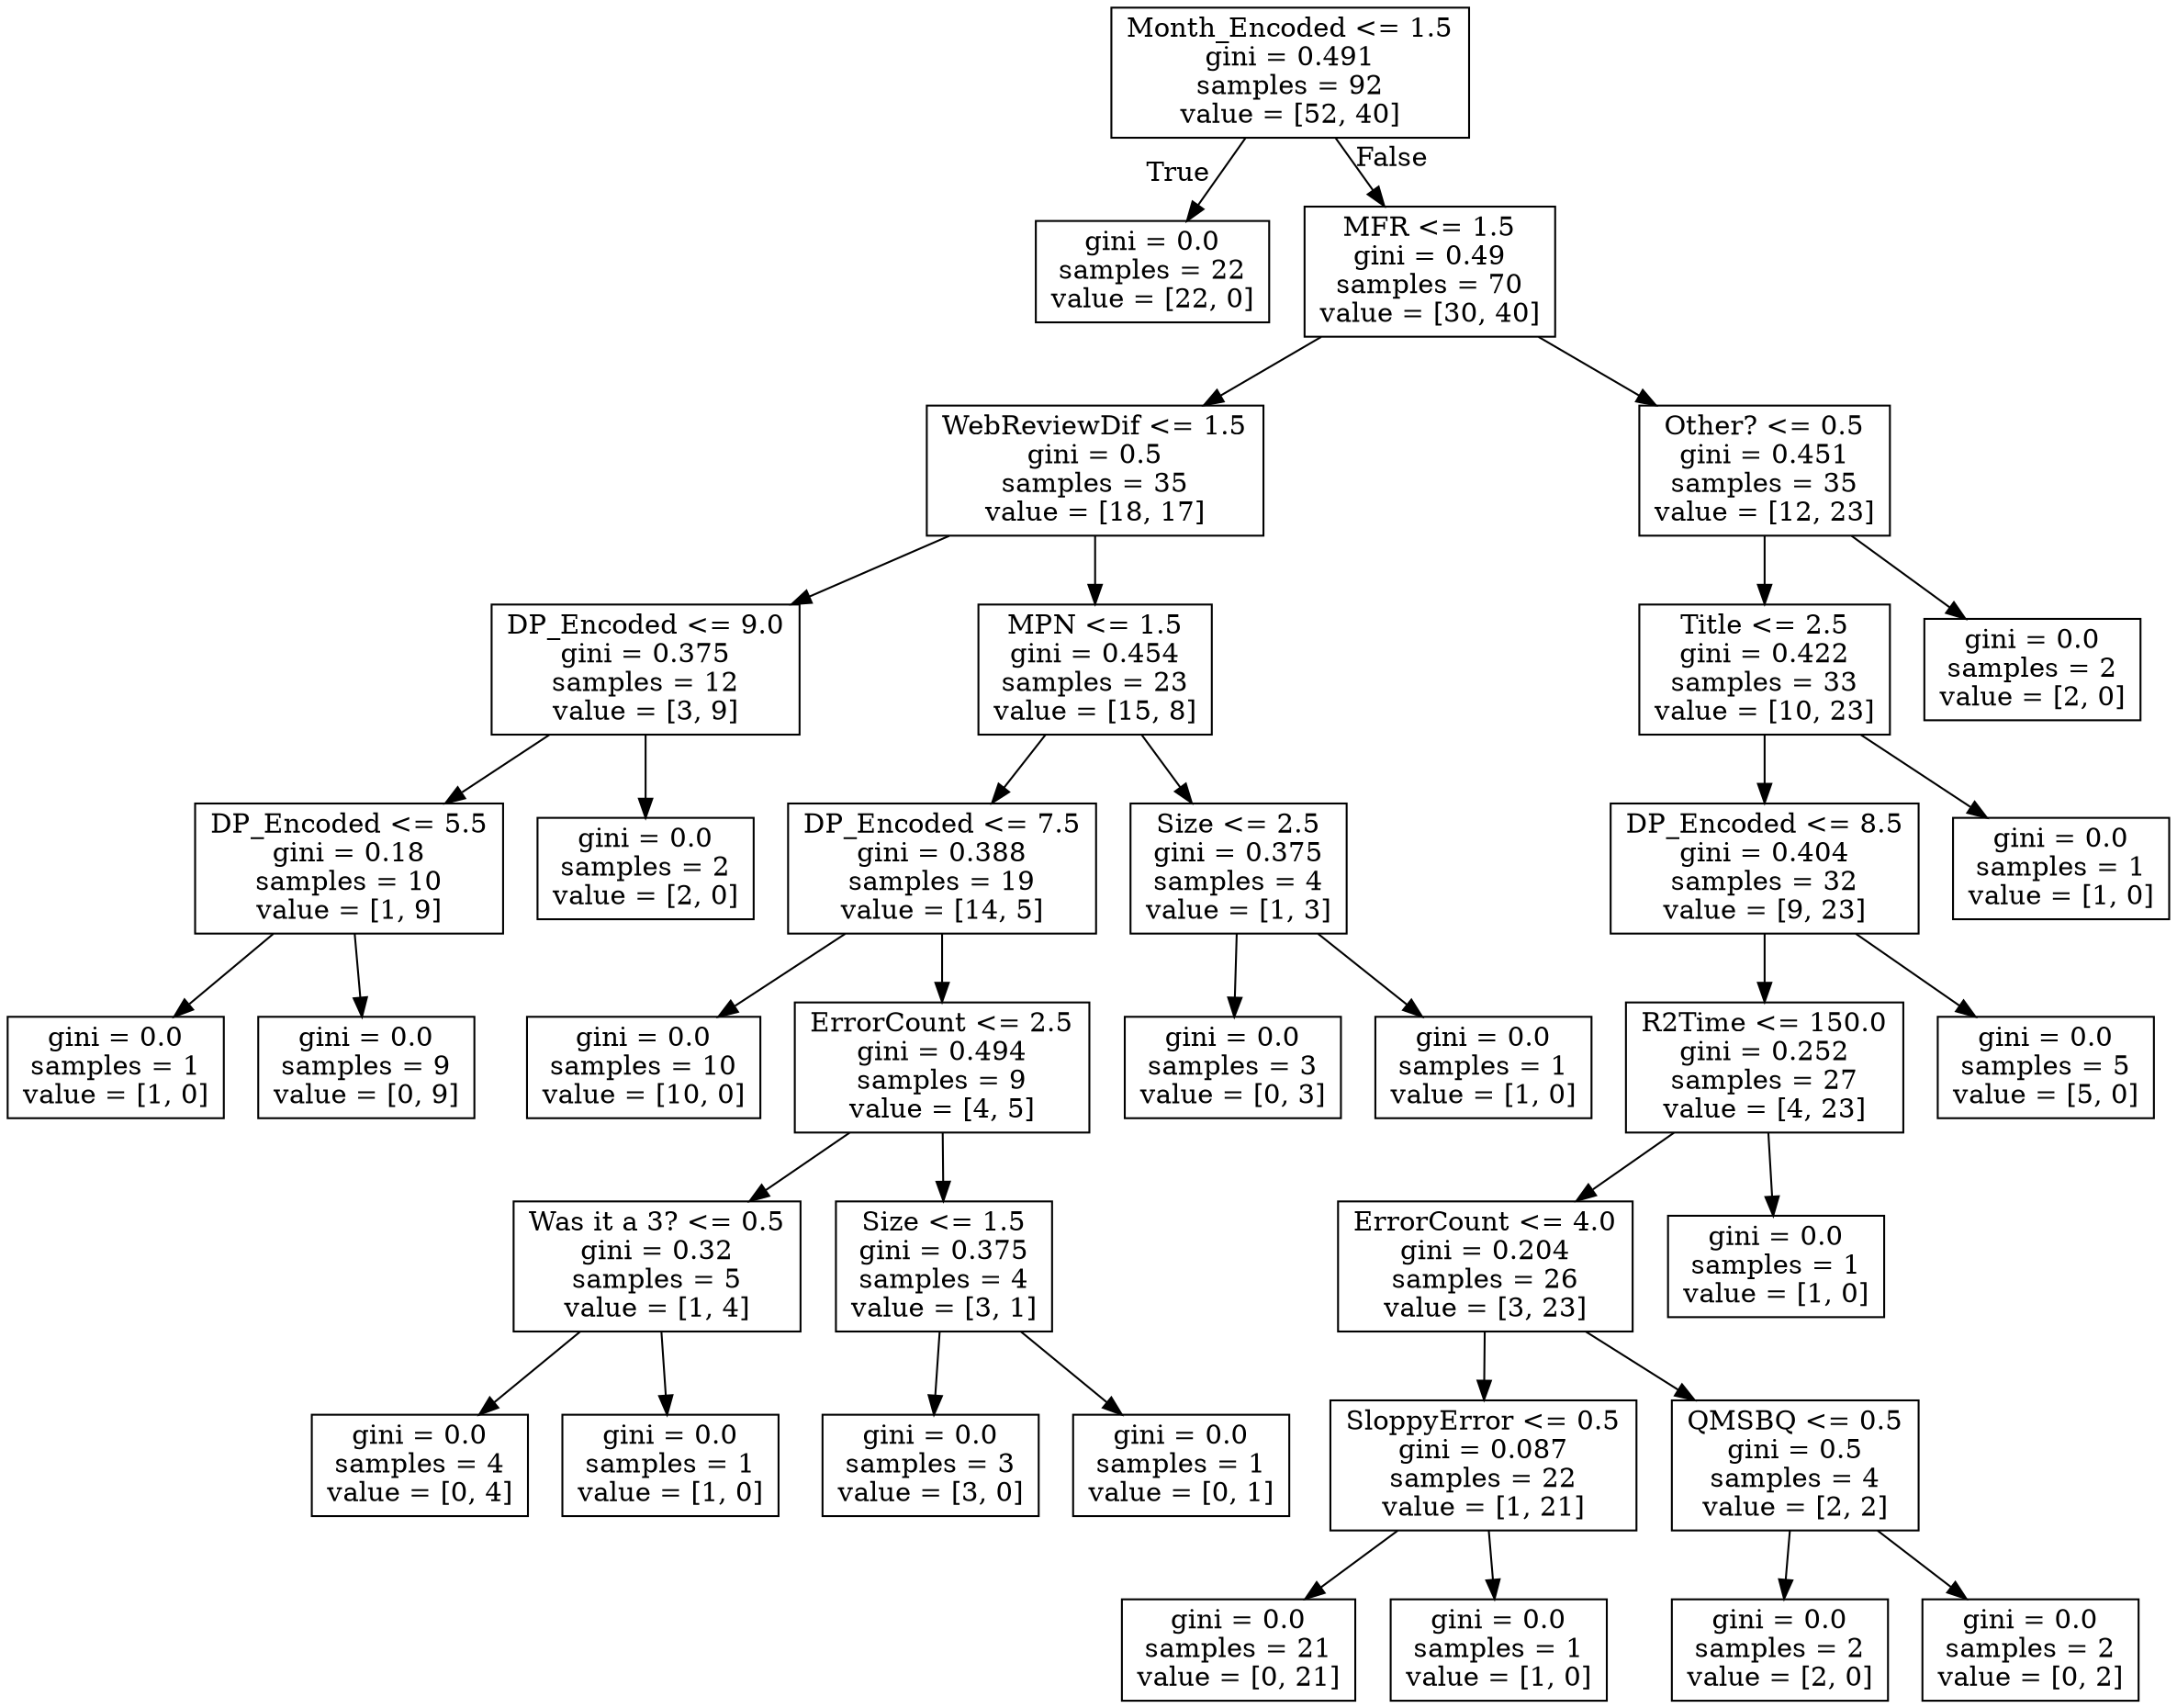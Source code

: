 digraph Tree {
node [shape=box] ;
0 [label="Month_Encoded <= 1.5\ngini = 0.491\nsamples = 92\nvalue = [52, 40]"] ;
1 [label="gini = 0.0\nsamples = 22\nvalue = [22, 0]"] ;
0 -> 1 [labeldistance=2.5, labelangle=45, headlabel="True"] ;
2 [label="MFR <= 1.5\ngini = 0.49\nsamples = 70\nvalue = [30, 40]"] ;
0 -> 2 [labeldistance=2.5, labelangle=-45, headlabel="False"] ;
3 [label="WebReviewDif <= 1.5\ngini = 0.5\nsamples = 35\nvalue = [18, 17]"] ;
2 -> 3 ;
4 [label="DP_Encoded <= 9.0\ngini = 0.375\nsamples = 12\nvalue = [3, 9]"] ;
3 -> 4 ;
5 [label="DP_Encoded <= 5.5\ngini = 0.18\nsamples = 10\nvalue = [1, 9]"] ;
4 -> 5 ;
6 [label="gini = 0.0\nsamples = 1\nvalue = [1, 0]"] ;
5 -> 6 ;
7 [label="gini = 0.0\nsamples = 9\nvalue = [0, 9]"] ;
5 -> 7 ;
8 [label="gini = 0.0\nsamples = 2\nvalue = [2, 0]"] ;
4 -> 8 ;
9 [label="MPN <= 1.5\ngini = 0.454\nsamples = 23\nvalue = [15, 8]"] ;
3 -> 9 ;
10 [label="DP_Encoded <= 7.5\ngini = 0.388\nsamples = 19\nvalue = [14, 5]"] ;
9 -> 10 ;
11 [label="gini = 0.0\nsamples = 10\nvalue = [10, 0]"] ;
10 -> 11 ;
12 [label="ErrorCount <= 2.5\ngini = 0.494\nsamples = 9\nvalue = [4, 5]"] ;
10 -> 12 ;
13 [label="Was it a 3? <= 0.5\ngini = 0.32\nsamples = 5\nvalue = [1, 4]"] ;
12 -> 13 ;
14 [label="gini = 0.0\nsamples = 4\nvalue = [0, 4]"] ;
13 -> 14 ;
15 [label="gini = 0.0\nsamples = 1\nvalue = [1, 0]"] ;
13 -> 15 ;
16 [label="Size <= 1.5\ngini = 0.375\nsamples = 4\nvalue = [3, 1]"] ;
12 -> 16 ;
17 [label="gini = 0.0\nsamples = 3\nvalue = [3, 0]"] ;
16 -> 17 ;
18 [label="gini = 0.0\nsamples = 1\nvalue = [0, 1]"] ;
16 -> 18 ;
19 [label="Size <= 2.5\ngini = 0.375\nsamples = 4\nvalue = [1, 3]"] ;
9 -> 19 ;
20 [label="gini = 0.0\nsamples = 3\nvalue = [0, 3]"] ;
19 -> 20 ;
21 [label="gini = 0.0\nsamples = 1\nvalue = [1, 0]"] ;
19 -> 21 ;
22 [label="Other? <= 0.5\ngini = 0.451\nsamples = 35\nvalue = [12, 23]"] ;
2 -> 22 ;
23 [label="Title <= 2.5\ngini = 0.422\nsamples = 33\nvalue = [10, 23]"] ;
22 -> 23 ;
24 [label="DP_Encoded <= 8.5\ngini = 0.404\nsamples = 32\nvalue = [9, 23]"] ;
23 -> 24 ;
25 [label="R2Time <= 150.0\ngini = 0.252\nsamples = 27\nvalue = [4, 23]"] ;
24 -> 25 ;
26 [label="ErrorCount <= 4.0\ngini = 0.204\nsamples = 26\nvalue = [3, 23]"] ;
25 -> 26 ;
27 [label="SloppyError <= 0.5\ngini = 0.087\nsamples = 22\nvalue = [1, 21]"] ;
26 -> 27 ;
28 [label="gini = 0.0\nsamples = 21\nvalue = [0, 21]"] ;
27 -> 28 ;
29 [label="gini = 0.0\nsamples = 1\nvalue = [1, 0]"] ;
27 -> 29 ;
30 [label="QMSBQ <= 0.5\ngini = 0.5\nsamples = 4\nvalue = [2, 2]"] ;
26 -> 30 ;
31 [label="gini = 0.0\nsamples = 2\nvalue = [2, 0]"] ;
30 -> 31 ;
32 [label="gini = 0.0\nsamples = 2\nvalue = [0, 2]"] ;
30 -> 32 ;
33 [label="gini = 0.0\nsamples = 1\nvalue = [1, 0]"] ;
25 -> 33 ;
34 [label="gini = 0.0\nsamples = 5\nvalue = [5, 0]"] ;
24 -> 34 ;
35 [label="gini = 0.0\nsamples = 1\nvalue = [1, 0]"] ;
23 -> 35 ;
36 [label="gini = 0.0\nsamples = 2\nvalue = [2, 0]"] ;
22 -> 36 ;
}